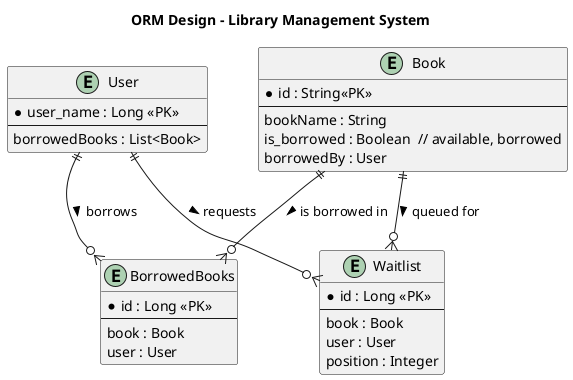 @startuml
title ORM Design - Library Management System

entity "User" as User {
  * user_name : Long <<PK>>
  --
  borrowedBooks : List<Book>
}

entity "Book" as Book {
  * id : String<<PK>>
  --
  bookName : String
  is_borrowed : Boolean  // available, borrowed
  borrowedBy : User
}

entity "BorrowedBooks" as BorrowedBooks {
  * id : Long <<PK>>
  --
  book : Book
  user : User
}

entity "Waitlist" as Waitlist {
  * id : Long <<PK>>
  --
   book : Book
   user : User
  position : Integer
}

' --- Relationships ---
User ||--o{ BorrowedBooks : borrows >
Book ||--o{ BorrowedBooks : is borrowed in >
User ||--o{ Waitlist : requests >
Book ||--o{ Waitlist : queued for >

@enduml
